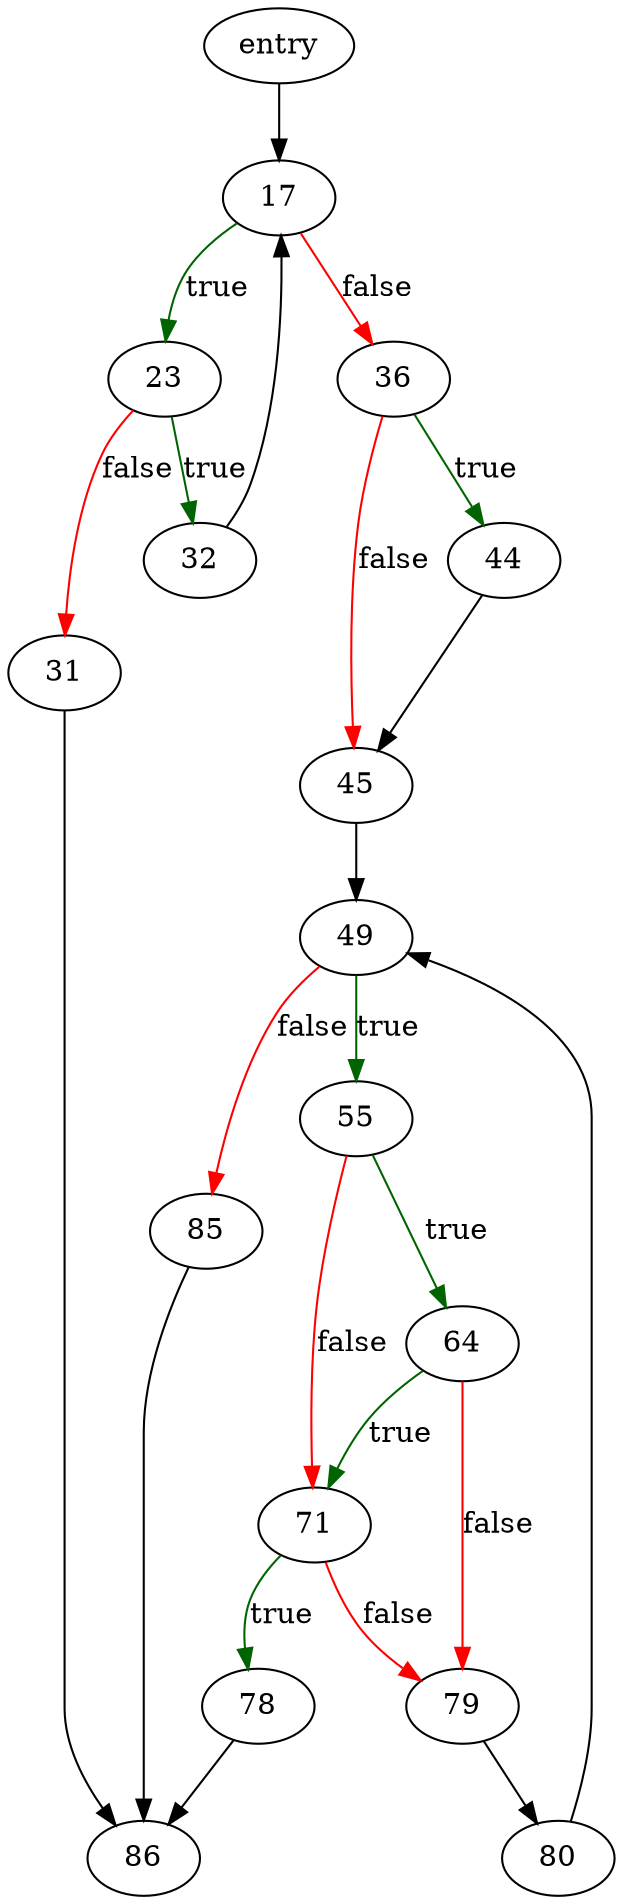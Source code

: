 digraph "whereUsablePartialIndex" {
	// Node definitions.
	3 [label=entry];
	17;
	23;
	31;
	32;
	36;
	44;
	45;
	49;
	55;
	64;
	71;
	78;
	79;
	80;
	85;
	86;

	// Edge definitions.
	3 -> 17;
	17 -> 23 [
		color=darkgreen
		label=true
	];
	17 -> 36 [
		color=red
		label=false
	];
	23 -> 31 [
		color=red
		label=false
	];
	23 -> 32 [
		color=darkgreen
		label=true
	];
	31 -> 86;
	32 -> 17;
	36 -> 44 [
		color=darkgreen
		label=true
	];
	36 -> 45 [
		color=red
		label=false
	];
	44 -> 45;
	45 -> 49;
	49 -> 55 [
		color=darkgreen
		label=true
	];
	49 -> 85 [
		color=red
		label=false
	];
	55 -> 64 [
		color=darkgreen
		label=true
	];
	55 -> 71 [
		color=red
		label=false
	];
	64 -> 71 [
		color=darkgreen
		label=true
	];
	64 -> 79 [
		color=red
		label=false
	];
	71 -> 78 [
		color=darkgreen
		label=true
	];
	71 -> 79 [
		color=red
		label=false
	];
	78 -> 86;
	79 -> 80;
	80 -> 49;
	85 -> 86;
}